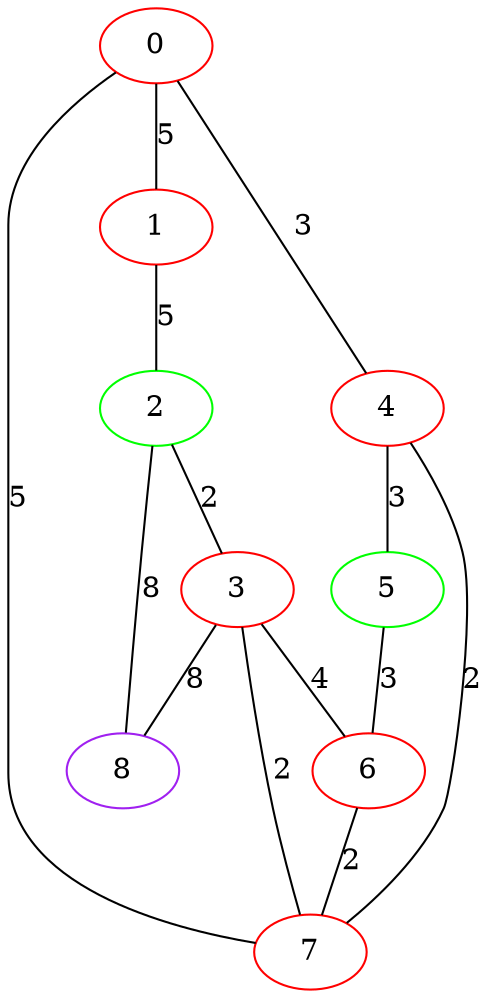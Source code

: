 graph "" {
0 [color=red, weight=1];
1 [color=red, weight=1];
2 [color=green, weight=2];
3 [color=red, weight=1];
4 [color=red, weight=1];
5 [color=green, weight=2];
6 [color=red, weight=1];
7 [color=red, weight=1];
8 [color=purple, weight=4];
0 -- 1  [key=0, label=5];
0 -- 4  [key=0, label=3];
0 -- 7  [key=0, label=5];
1 -- 2  [key=0, label=5];
2 -- 8  [key=0, label=8];
2 -- 3  [key=0, label=2];
3 -- 8  [key=0, label=8];
3 -- 6  [key=0, label=4];
3 -- 7  [key=0, label=2];
4 -- 5  [key=0, label=3];
4 -- 7  [key=0, label=2];
5 -- 6  [key=0, label=3];
6 -- 7  [key=0, label=2];
}
